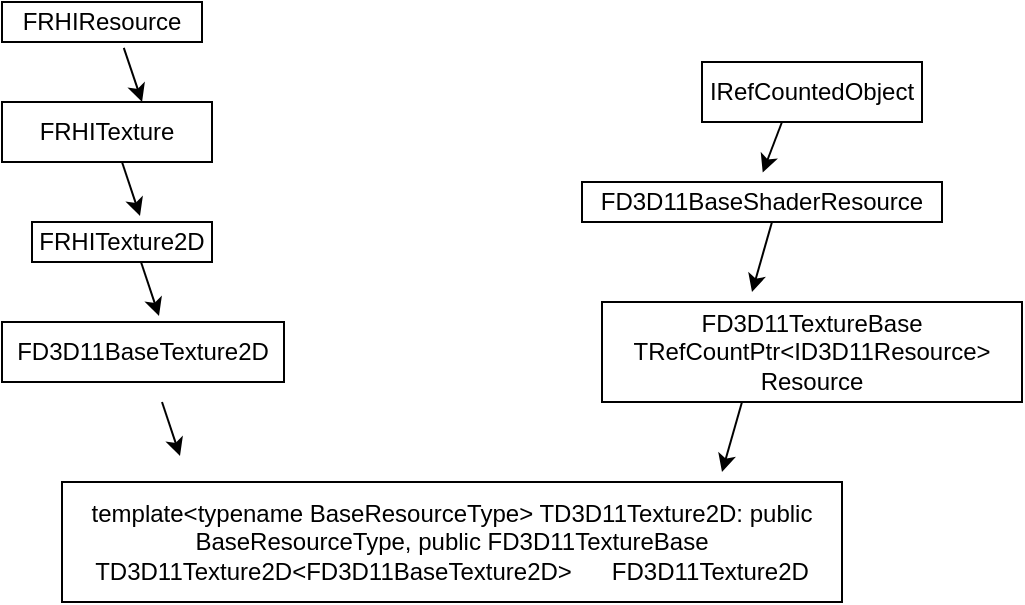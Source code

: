 <mxfile version="22.0.8" type="github" pages="2">
  <diagram name="第 1 页" id="ach_8t_THAJOCDPu6Ulr">
    <mxGraphModel dx="1576" dy="712" grid="1" gridSize="10" guides="1" tooltips="1" connect="1" arrows="1" fold="1" page="1" pageScale="1" pageWidth="827" pageHeight="1169" math="0" shadow="0">
      <root>
        <mxCell id="0" />
        <mxCell id="1" parent="0" />
        <mxCell id="ejGEZB8opVFUiISUi8wy-1" value="IRefCountedObject" style="html=1;whiteSpace=wrap;" parent="1" vertex="1">
          <mxGeometry x="560" y="310" width="110" height="30" as="geometry" />
        </mxCell>
        <mxCell id="ejGEZB8opVFUiISUi8wy-2" value="FD3D11BaseShaderResource" style="html=1;whiteSpace=wrap;" parent="1" vertex="1">
          <mxGeometry x="500" y="370" width="180" height="20" as="geometry" />
        </mxCell>
        <mxCell id="ejGEZB8opVFUiISUi8wy-3" value="FD3D11TextureBase&lt;br&gt;TRefCountPtr&amp;lt;ID3D11Resource&amp;gt; Resource" style="html=1;whiteSpace=wrap;" parent="1" vertex="1">
          <mxGeometry x="510" y="430" width="210" height="50" as="geometry" />
        </mxCell>
        <mxCell id="ejGEZB8opVFUiISUi8wy-6" value="template&amp;lt;typename BaseResourceType&amp;gt; TD3D11Texture2D: public BaseResourceType, public FD3D11TextureBase&lt;br&gt;TD3D11Texture2D&amp;lt;FD3D11BaseTexture2D&amp;gt;&amp;nbsp; &amp;nbsp; &amp;nbsp; FD3D11Texture2D" style="html=1;whiteSpace=wrap;" parent="1" vertex="1">
          <mxGeometry x="240" y="520" width="390" height="60" as="geometry" />
        </mxCell>
        <mxCell id="ejGEZB8opVFUiISUi8wy-7" value="FD3D11BaseTexture2D" style="html=1;whiteSpace=wrap;" parent="1" vertex="1">
          <mxGeometry x="210" y="440" width="141" height="30" as="geometry" />
        </mxCell>
        <mxCell id="ejGEZB8opVFUiISUi8wy-8" value="FRHITexture2D" style="html=1;whiteSpace=wrap;" parent="1" vertex="1">
          <mxGeometry x="225" y="390" width="90" height="20" as="geometry" />
        </mxCell>
        <mxCell id="ejGEZB8opVFUiISUi8wy-9" value="FRHITexture" style="html=1;whiteSpace=wrap;" parent="1" vertex="1">
          <mxGeometry x="210" y="330" width="105" height="30" as="geometry" />
        </mxCell>
        <mxCell id="ejGEZB8opVFUiISUi8wy-10" value="FRHIResource" style="html=1;whiteSpace=wrap;" parent="1" vertex="1">
          <mxGeometry x="210" y="280" width="100" height="20" as="geometry" />
        </mxCell>
        <mxCell id="rzFemJNV_ZGGs7Ubm87R-1" value="" style="endArrow=classic;html=1;rounded=0;exitX=0.609;exitY=1.147;exitDx=0;exitDy=0;exitPerimeter=0;entryX=0.667;entryY=0;entryDx=0;entryDy=0;entryPerimeter=0;" edge="1" parent="1" source="ejGEZB8opVFUiISUi8wy-10" target="ejGEZB8opVFUiISUi8wy-9">
          <mxGeometry width="50" height="50" relative="1" as="geometry">
            <mxPoint x="390" y="420" as="sourcePoint" />
            <mxPoint x="286" y="305" as="targetPoint" />
          </mxGeometry>
        </mxCell>
        <mxCell id="rzFemJNV_ZGGs7Ubm87R-2" value="" style="endArrow=classic;html=1;rounded=0;exitX=0.609;exitY=1.147;exitDx=0;exitDy=0;exitPerimeter=0;entryX=0.667;entryY=0;entryDx=0;entryDy=0;entryPerimeter=0;" edge="1" parent="1">
          <mxGeometry width="50" height="50" relative="1" as="geometry">
            <mxPoint x="270" y="360" as="sourcePoint" />
            <mxPoint x="279" y="387" as="targetPoint" />
          </mxGeometry>
        </mxCell>
        <mxCell id="rzFemJNV_ZGGs7Ubm87R-3" value="" style="endArrow=classic;html=1;rounded=0;exitX=0.609;exitY=1.147;exitDx=0;exitDy=0;exitPerimeter=0;entryX=0.667;entryY=0;entryDx=0;entryDy=0;entryPerimeter=0;" edge="1" parent="1">
          <mxGeometry width="50" height="50" relative="1" as="geometry">
            <mxPoint x="279.5" y="410" as="sourcePoint" />
            <mxPoint x="288.5" y="437" as="targetPoint" />
          </mxGeometry>
        </mxCell>
        <mxCell id="rzFemJNV_ZGGs7Ubm87R-4" value="" style="endArrow=classic;html=1;rounded=0;exitX=0.609;exitY=1.147;exitDx=0;exitDy=0;exitPerimeter=0;entryX=0.667;entryY=0;entryDx=0;entryDy=0;entryPerimeter=0;" edge="1" parent="1">
          <mxGeometry width="50" height="50" relative="1" as="geometry">
            <mxPoint x="290" y="480" as="sourcePoint" />
            <mxPoint x="299" y="507" as="targetPoint" />
          </mxGeometry>
        </mxCell>
        <mxCell id="rzFemJNV_ZGGs7Ubm87R-5" value="" style="endArrow=classic;html=1;rounded=0;exitX=0.609;exitY=1.147;exitDx=0;exitDy=0;exitPerimeter=0;entryX=0.502;entryY=-0.24;entryDx=0;entryDy=0;entryPerimeter=0;" edge="1" parent="1" target="ejGEZB8opVFUiISUi8wy-2">
          <mxGeometry width="50" height="50" relative="1" as="geometry">
            <mxPoint x="600" y="340" as="sourcePoint" />
            <mxPoint x="609" y="367" as="targetPoint" />
          </mxGeometry>
        </mxCell>
        <mxCell id="rzFemJNV_ZGGs7Ubm87R-6" value="" style="endArrow=classic;html=1;rounded=0;exitX=0.609;exitY=1.147;exitDx=0;exitDy=0;exitPerimeter=0;entryX=0.502;entryY=-0.24;entryDx=0;entryDy=0;entryPerimeter=0;" edge="1" parent="1">
          <mxGeometry width="50" height="50" relative="1" as="geometry">
            <mxPoint x="595" y="390" as="sourcePoint" />
            <mxPoint x="585" y="425" as="targetPoint" />
          </mxGeometry>
        </mxCell>
        <mxCell id="rzFemJNV_ZGGs7Ubm87R-7" value="" style="endArrow=classic;html=1;rounded=0;exitX=0.609;exitY=1.147;exitDx=0;exitDy=0;exitPerimeter=0;entryX=0.502;entryY=-0.24;entryDx=0;entryDy=0;entryPerimeter=0;" edge="1" parent="1">
          <mxGeometry width="50" height="50" relative="1" as="geometry">
            <mxPoint x="580" y="480" as="sourcePoint" />
            <mxPoint x="570" y="515" as="targetPoint" />
          </mxGeometry>
        </mxCell>
      </root>
    </mxGraphModel>
  </diagram>
  <diagram id="WlK-a0K8C3oaISJYRkWt" name="第 2 页">
    <mxGraphModel dx="1970" dy="890" grid="1" gridSize="10" guides="1" tooltips="1" connect="1" arrows="1" fold="1" page="1" pageScale="1" pageWidth="827" pageHeight="1169" math="0" shadow="0">
      <root>
        <mxCell id="0" />
        <mxCell id="1" parent="0" />
      </root>
    </mxGraphModel>
  </diagram>
</mxfile>

